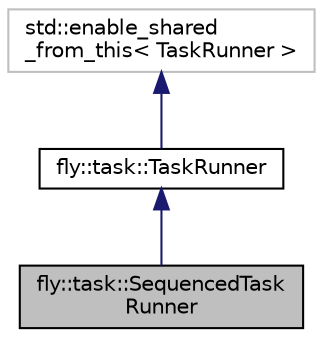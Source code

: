 digraph "fly::task::SequencedTaskRunner"
{
 // LATEX_PDF_SIZE
  edge [fontname="Helvetica",fontsize="10",labelfontname="Helvetica",labelfontsize="10"];
  node [fontname="Helvetica",fontsize="10",shape=record];
  Node1 [label="fly::task::SequencedTask\lRunner",height=0.2,width=0.4,color="black", fillcolor="grey75", style="filled", fontcolor="black",tooltip=" "];
  Node2 -> Node1 [dir="back",color="midnightblue",fontsize="10",style="solid",fontname="Helvetica"];
  Node2 [label="fly::task::TaskRunner",height=0.2,width=0.4,color="black", fillcolor="white", style="filled",URL="$classfly_1_1task_1_1_task_runner.html",tooltip=" "];
  Node3 -> Node2 [dir="back",color="midnightblue",fontsize="10",style="solid",fontname="Helvetica"];
  Node3 [label="std::enable_shared\l_from_this\< TaskRunner \>",height=0.2,width=0.4,color="grey75", fillcolor="white", style="filled",tooltip=" "];
}
